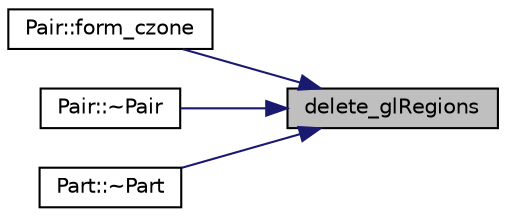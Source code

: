 digraph "delete_glRegions"
{
 // LATEX_PDF_SIZE
  edge [fontname="Helvetica",fontsize="10",labelfontname="Helvetica",labelfontsize="10"];
  node [fontname="Helvetica",fontsize="10",shape=record];
  rankdir="RL";
  Node1 [label="delete_glRegions",height=0.2,width=0.4,color="black", fillcolor="grey75", style="filled", fontcolor="black",tooltip=" "];
  Node1 -> Node2 [dir="back",color="midnightblue",fontsize="10",style="solid",fontname="Helvetica"];
  Node2 [label="Pair::form_czone",height=0.2,width=0.4,color="black", fillcolor="white", style="filled",URL="$d2/d49/class_pair.html#ac6b9ee78ab752f31b84380f43fcc2d09",tooltip=" "];
  Node1 -> Node3 [dir="back",color="midnightblue",fontsize="10",style="solid",fontname="Helvetica"];
  Node3 [label="Pair::~Pair",height=0.2,width=0.4,color="black", fillcolor="white", style="filled",URL="$d2/d49/class_pair.html#abde8f4ad0e1ec84b695a58082c1b3f01",tooltip=" "];
  Node1 -> Node4 [dir="back",color="midnightblue",fontsize="10",style="solid",fontname="Helvetica"];
  Node4 [label="Part::~Part",height=0.2,width=0.4,color="black", fillcolor="white", style="filled",URL="$db/d16/class_part.html#a1710faabd37355a2a4380b904ea37642",tooltip=" "];
}

